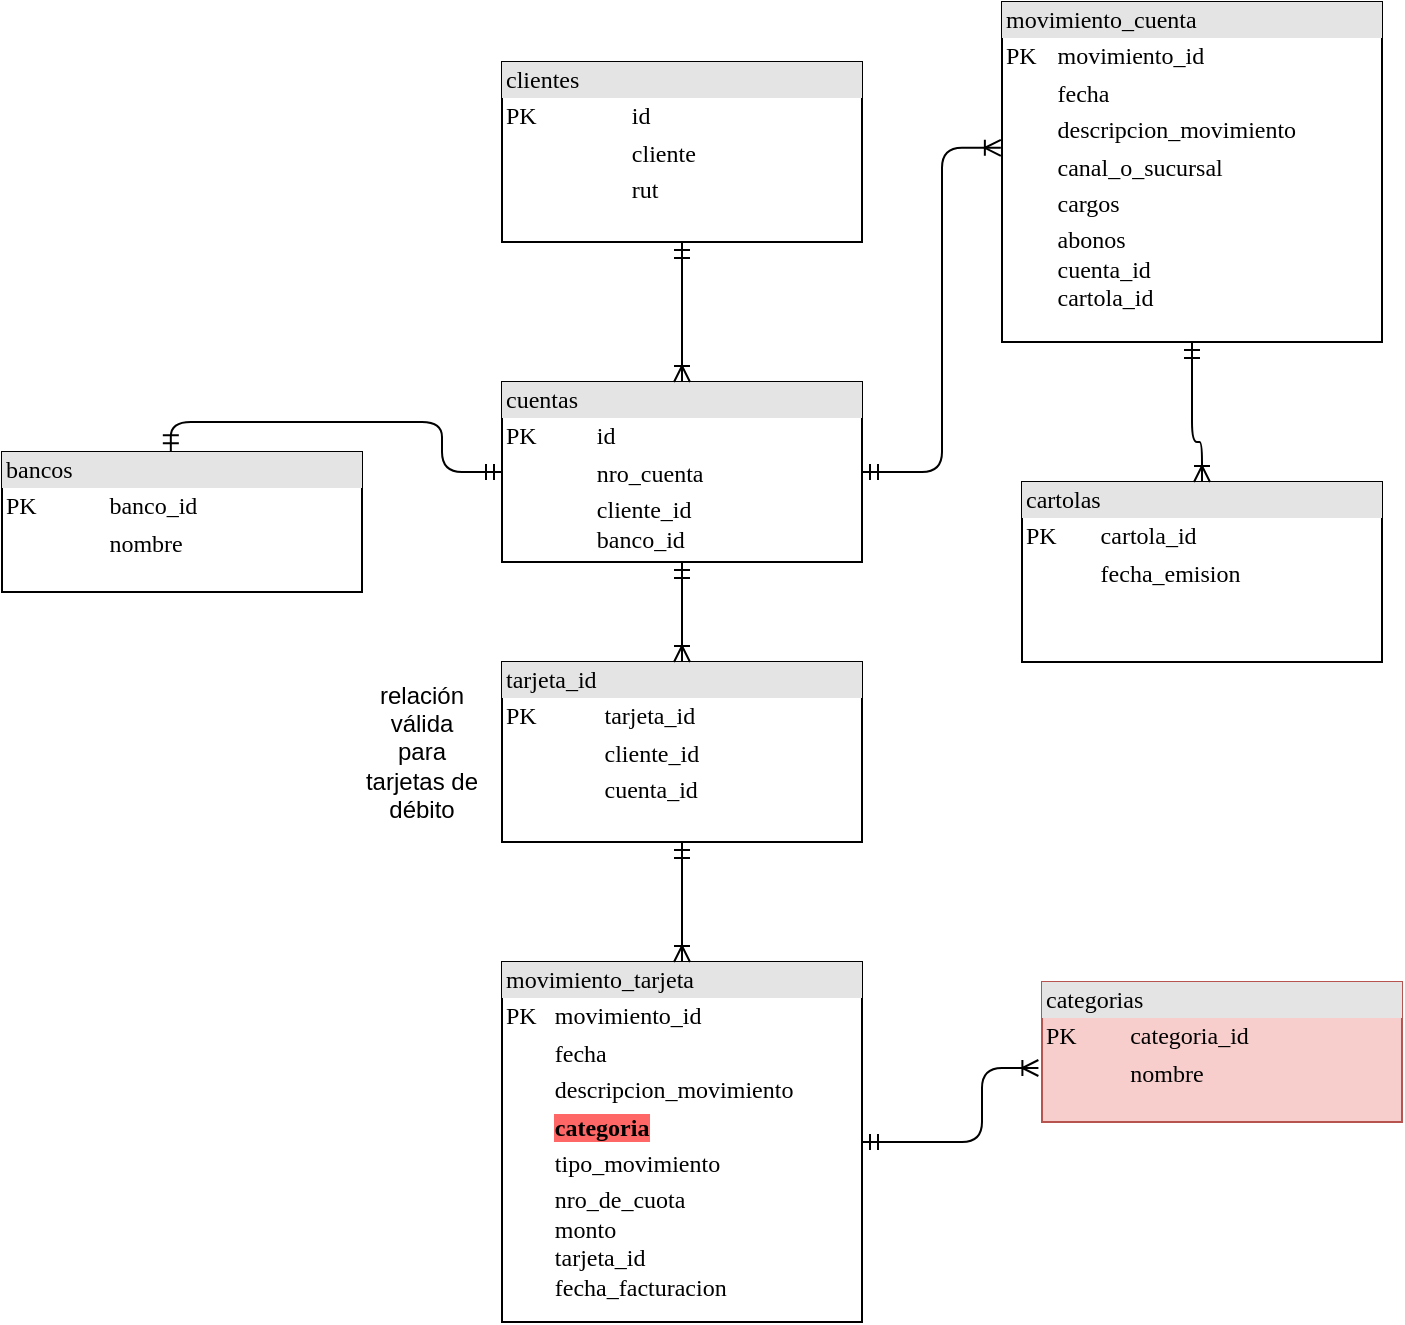 <mxfile version="24.4.4" type="device">
  <diagram name="Page-1" id="2ca16b54-16f6-2749-3443-fa8db7711227">
    <mxGraphModel dx="4734" dy="786" grid="1" gridSize="10" guides="1" tooltips="1" connect="1" arrows="1" fold="1" page="1" pageScale="1" pageWidth="1100" pageHeight="850" background="none" math="0" shadow="0">
      <root>
        <mxCell id="0" />
        <mxCell id="1" parent="0" />
        <mxCell id="2ed32ef02a7f4228-1" value="&lt;div style=&quot;box-sizing:border-box;width:100%;background:#e4e4e4;padding:2px;&quot;&gt;clientes&lt;/div&gt;&lt;table style=&quot;width:100%;font-size:1em;&quot; cellpadding=&quot;2&quot; cellspacing=&quot;0&quot;&gt;&lt;tbody&gt;&lt;tr&gt;&lt;td&gt;PK&lt;/td&gt;&lt;td&gt;id&lt;/td&gt;&lt;/tr&gt;&lt;tr&gt;&lt;td&gt;&lt;br&gt;&lt;/td&gt;&lt;td&gt;cliente&lt;/td&gt;&lt;/tr&gt;&lt;tr&gt;&lt;td&gt;&lt;/td&gt;&lt;td&gt;rut&lt;/td&gt;&lt;/tr&gt;&lt;/tbody&gt;&lt;/table&gt;" style="verticalAlign=top;align=left;overflow=fill;html=1;rounded=0;shadow=0;comic=0;labelBackgroundColor=none;strokeWidth=1;fontFamily=Verdana;fontSize=12" parent="1" vertex="1">
          <mxGeometry x="-3030" y="60" width="180" height="90" as="geometry" />
        </mxCell>
        <mxCell id="2ed32ef02a7f4228-2" value="&lt;div style=&quot;box-sizing: border-box ; width: 100% ; background: #e4e4e4 ; padding: 2px&quot;&gt;movimiento_cuenta&lt;/div&gt;&lt;table style=&quot;width: 100% ; font-size: 1em&quot; cellpadding=&quot;2&quot; cellspacing=&quot;0&quot;&gt;&lt;tbody&gt;&lt;tr&gt;&lt;td&gt;PK&lt;/td&gt;&lt;td&gt;movimiento_id&lt;/td&gt;&lt;/tr&gt;&lt;tr&gt;&lt;td&gt;&lt;br&gt;&lt;/td&gt;&lt;td&gt;fecha&lt;/td&gt;&lt;/tr&gt;&lt;tr&gt;&lt;td&gt;&lt;/td&gt;&lt;td&gt;descripcion_movimiento&lt;/td&gt;&lt;/tr&gt;&lt;tr&gt;&lt;td&gt;&lt;br&gt;&lt;/td&gt;&lt;td&gt;canal_o_sucursal&lt;br&gt;&lt;/td&gt;&lt;/tr&gt;&lt;tr&gt;&lt;td&gt;&lt;br&gt;&lt;/td&gt;&lt;td&gt;cargos&lt;br&gt;&lt;/td&gt;&lt;/tr&gt;&lt;tr&gt;&lt;td&gt;&lt;br&gt;&lt;/td&gt;&lt;td&gt;abonos&lt;br&gt;cuenta_id&lt;br&gt;cartola_id&lt;/td&gt;&lt;/tr&gt;&lt;/tbody&gt;&lt;/table&gt;" style="verticalAlign=top;align=left;overflow=fill;html=1;rounded=0;shadow=0;comic=0;labelBackgroundColor=none;strokeWidth=1;fontFamily=Verdana;fontSize=12" parent="1" vertex="1">
          <mxGeometry x="-2780" y="30" width="190" height="170" as="geometry" />
        </mxCell>
        <mxCell id="2ed32ef02a7f4228-3" value="&lt;div style=&quot;box-sizing: border-box ; width: 100% ; background: #e4e4e4 ; padding: 2px&quot;&gt;tarjeta_id&lt;/div&gt;&lt;table style=&quot;width: 100% ; font-size: 1em&quot; cellpadding=&quot;2&quot; cellspacing=&quot;0&quot;&gt;&lt;tbody&gt;&lt;tr&gt;&lt;td&gt;PK&lt;/td&gt;&lt;td&gt;tarjeta_id&lt;/td&gt;&lt;/tr&gt;&lt;tr&gt;&lt;td&gt;&lt;br&gt;&lt;/td&gt;&lt;td&gt;cliente_id&lt;/td&gt;&lt;/tr&gt;&lt;tr&gt;&lt;td&gt;&lt;/td&gt;&lt;td&gt;cuenta_id&lt;/td&gt;&lt;/tr&gt;&lt;tr&gt;&lt;td&gt;&lt;br&gt;&lt;/td&gt;&lt;td&gt;&lt;br&gt;&lt;/td&gt;&lt;/tr&gt;&lt;/tbody&gt;&lt;/table&gt;" style="verticalAlign=top;align=left;overflow=fill;html=1;rounded=0;shadow=0;comic=0;labelBackgroundColor=none;strokeWidth=1;fontFamily=Verdana;fontSize=12" parent="1" vertex="1">
          <mxGeometry x="-3030" y="360" width="180" height="90" as="geometry" />
        </mxCell>
        <mxCell id="2ed32ef02a7f4228-4" value="&lt;div style=&quot;box-sizing: border-box ; width: 100% ; background: #e4e4e4 ; padding: 2px&quot;&gt;bancos&lt;/div&gt;&lt;table style=&quot;width: 100% ; font-size: 1em&quot; cellpadding=&quot;2&quot; cellspacing=&quot;0&quot;&gt;&lt;tbody&gt;&lt;tr&gt;&lt;td&gt;PK&lt;/td&gt;&lt;td&gt;banco_id&lt;/td&gt;&lt;/tr&gt;&lt;tr&gt;&lt;td&gt;&lt;br&gt;&lt;/td&gt;&lt;td&gt;nombre&lt;/td&gt;&lt;/tr&gt;&lt;tr&gt;&lt;td&gt;&lt;/td&gt;&lt;td&gt;&lt;br&gt;&lt;/td&gt;&lt;/tr&gt;&lt;tr&gt;&lt;td&gt;&lt;br&gt;&lt;/td&gt;&lt;td&gt;&lt;br&gt;&lt;/td&gt;&lt;/tr&gt;&lt;/tbody&gt;&lt;/table&gt;" style="verticalAlign=top;align=left;overflow=fill;html=1;rounded=0;shadow=0;comic=0;labelBackgroundColor=none;strokeWidth=1;fontFamily=Verdana;fontSize=12" parent="1" vertex="1">
          <mxGeometry x="-3280" y="255" width="180" height="70" as="geometry" />
        </mxCell>
        <mxCell id="2ed32ef02a7f4228-15" style="edgeStyle=orthogonalEdgeStyle;html=1;labelBackgroundColor=none;startArrow=ERmandOne;endArrow=ERmandOne;fontFamily=Verdana;fontSize=12;align=left;exitX=0;exitY=0.5;exitDx=0;exitDy=0;entryX=0.469;entryY=-0.006;entryDx=0;entryDy=0;entryPerimeter=0;endFill=0;" parent="1" source="2ed32ef02a7f4228-5" target="2ed32ef02a7f4228-4" edge="1">
          <mxGeometry relative="1" as="geometry">
            <mxPoint x="-3030" y="390" as="targetPoint" />
            <Array as="points">
              <mxPoint x="-3060" y="265" />
              <mxPoint x="-3060" y="240" />
              <mxPoint x="-3196" y="240" />
            </Array>
          </mxGeometry>
        </mxCell>
        <mxCell id="2ed32ef02a7f4228-5" value="&lt;div style=&quot;box-sizing:border-box;width:100%;background:#e4e4e4;padding:2px;&quot;&gt;cuentas&lt;/div&gt;&lt;table style=&quot;width:100%;font-size:1em;&quot; cellpadding=&quot;2&quot; cellspacing=&quot;0&quot;&gt;&lt;tbody&gt;&lt;tr&gt;&lt;td&gt;PK&lt;/td&gt;&lt;td&gt;id&lt;/td&gt;&lt;/tr&gt;&lt;tr&gt;&lt;td&gt;&lt;br&gt;&lt;/td&gt;&lt;td&gt;nro_cuenta&lt;/td&gt;&lt;/tr&gt;&lt;tr&gt;&lt;td&gt;&lt;/td&gt;&lt;td&gt;cliente_id&lt;br&gt;banco_id&lt;br&gt;&lt;/td&gt;&lt;/tr&gt;&lt;/tbody&gt;&lt;/table&gt;" style="verticalAlign=top;align=left;overflow=fill;html=1;rounded=0;shadow=0;comic=0;labelBackgroundColor=none;strokeWidth=1;fontFamily=Verdana;fontSize=12" parent="1" vertex="1">
          <mxGeometry x="-3030" y="220" width="180" height="90" as="geometry" />
        </mxCell>
        <mxCell id="2ed32ef02a7f4228-6" value="&lt;div style=&quot;box-sizing: border-box ; width: 100% ; background: #e4e4e4 ; padding: 2px&quot;&gt;categorias&lt;/div&gt;&lt;table style=&quot;width: 100% ; font-size: 1em&quot; cellpadding=&quot;2&quot; cellspacing=&quot;0&quot;&gt;&lt;tbody&gt;&lt;tr&gt;&lt;td&gt;PK&lt;/td&gt;&lt;td&gt;categoria_id&lt;/td&gt;&lt;/tr&gt;&lt;tr&gt;&lt;td&gt;&lt;br&gt;&lt;/td&gt;&lt;td&gt;nombre&lt;/td&gt;&lt;/tr&gt;&lt;tr&gt;&lt;td&gt;&lt;/td&gt;&lt;td&gt;&lt;br&gt;&lt;/td&gt;&lt;/tr&gt;&lt;/tbody&gt;&lt;/table&gt;" style="verticalAlign=top;align=left;overflow=fill;html=1;rounded=0;shadow=0;comic=0;labelBackgroundColor=none;strokeWidth=1;fontFamily=Verdana;fontSize=12;fillColor=#f8cecc;strokeColor=#b85450;" parent="1" vertex="1">
          <mxGeometry x="-2760" y="520" width="180" height="70" as="geometry" />
        </mxCell>
        <mxCell id="2ed32ef02a7f4228-11" value="&lt;div style=&quot;box-sizing:border-box;width:100%;background:#e4e4e4;padding:2px;&quot;&gt;cartolas&lt;/div&gt;&lt;table style=&quot;width:100%;font-size:1em;&quot; cellpadding=&quot;2&quot; cellspacing=&quot;0&quot;&gt;&lt;tbody&gt;&lt;tr&gt;&lt;td&gt;PK&lt;/td&gt;&lt;td&gt;cartola_id&lt;/td&gt;&lt;/tr&gt;&lt;tr&gt;&lt;td&gt;&lt;br&gt;&lt;/td&gt;&lt;td&gt;fecha_emision&lt;/td&gt;&lt;/tr&gt;&lt;tr&gt;&lt;td&gt;&lt;/td&gt;&lt;td&gt;&lt;br&gt;&lt;/td&gt;&lt;/tr&gt;&lt;/tbody&gt;&lt;/table&gt;" style="verticalAlign=top;align=left;overflow=fill;html=1;rounded=0;shadow=0;comic=0;labelBackgroundColor=none;strokeWidth=1;fontFamily=Verdana;fontSize=12" parent="1" vertex="1">
          <mxGeometry x="-2770" y="270" width="180" height="90" as="geometry" />
        </mxCell>
        <mxCell id="2ed32ef02a7f4228-12" value="&lt;div style=&quot;box-sizing: border-box ; width: 100% ; background: #e4e4e4 ; padding: 2px&quot;&gt;movimiento_tarjeta&lt;/div&gt;&lt;table style=&quot;width: 100% ; font-size: 1em&quot; cellpadding=&quot;2&quot; cellspacing=&quot;0&quot;&gt;&lt;tbody&gt;&lt;tr&gt;&lt;td&gt;PK&lt;/td&gt;&lt;td&gt;movimiento_id&lt;/td&gt;&lt;/tr&gt;&lt;tr&gt;&lt;td&gt;&lt;br&gt;&lt;/td&gt;&lt;td&gt;fecha&lt;/td&gt;&lt;/tr&gt;&lt;tr&gt;&lt;td&gt;&lt;/td&gt;&lt;td&gt;descripcion_movimiento&lt;/td&gt;&lt;/tr&gt;&lt;tr&gt;&lt;td&gt;&lt;br&gt;&lt;/td&gt;&lt;td&gt;&lt;b style=&quot;background-color: rgb(255, 102, 102);&quot;&gt;categoria&lt;/b&gt;&lt;br&gt;&lt;/td&gt;&lt;/tr&gt;&lt;tr&gt;&lt;td&gt;&lt;br&gt;&lt;/td&gt;&lt;td&gt;tipo_movimiento&lt;/td&gt;&lt;/tr&gt;&lt;tr&gt;&lt;td&gt;&lt;br&gt;&lt;/td&gt;&lt;td&gt;nro_de_cuota&lt;br&gt;monto&lt;br&gt;tarjeta_id&lt;br&gt;fecha_facturacion&lt;/td&gt;&lt;/tr&gt;&lt;/tbody&gt;&lt;/table&gt;" style="verticalAlign=top;align=left;overflow=fill;html=1;rounded=0;shadow=0;comic=0;labelBackgroundColor=none;strokeWidth=1;fontFamily=Verdana;fontSize=12" parent="1" vertex="1">
          <mxGeometry x="-3030" y="510" width="180" height="180" as="geometry" />
        </mxCell>
        <mxCell id="2ed32ef02a7f4228-13" value="" style="edgeStyle=orthogonalEdgeStyle;html=1;endArrow=ERoneToMany;startArrow=ERmandOne;labelBackgroundColor=none;fontFamily=Verdana;fontSize=12;align=left;exitX=0.5;exitY=1;entryX=0.5;entryY=0;exitDx=0;exitDy=0;entryDx=0;entryDy=0;" parent="1" source="2ed32ef02a7f4228-1" target="2ed32ef02a7f4228-5" edge="1">
          <mxGeometry width="100" height="100" relative="1" as="geometry">
            <mxPoint x="-2790" y="330" as="sourcePoint" />
            <mxPoint x="-2690" y="230" as="targetPoint" />
            <Array as="points">
              <mxPoint x="-2940" y="190" />
              <mxPoint x="-2940" y="190" />
            </Array>
          </mxGeometry>
        </mxCell>
        <mxCell id="7z5iM_P0kmN4iwEaU06R-1" style="edgeStyle=orthogonalEdgeStyle;html=1;labelBackgroundColor=none;startArrow=ERmandOne;endArrow=ERoneToMany;fontFamily=Verdana;fontSize=12;align=left;exitX=0.5;exitY=1;exitDx=0;exitDy=0;entryX=0.5;entryY=0;entryDx=0;entryDy=0;" edge="1" parent="1" source="2ed32ef02a7f4228-3" target="2ed32ef02a7f4228-12">
          <mxGeometry relative="1" as="geometry">
            <mxPoint x="-2935" y="739" as="sourcePoint" />
            <mxPoint x="-3024.1" y="939.48" as="targetPoint" />
            <Array as="points">
              <mxPoint x="-2940" y="490" />
              <mxPoint x="-2940" y="490" />
            </Array>
          </mxGeometry>
        </mxCell>
        <mxCell id="7z5iM_P0kmN4iwEaU06R-2" style="edgeStyle=orthogonalEdgeStyle;html=1;labelBackgroundColor=none;startArrow=ERmandOne;endArrow=ERoneToMany;fontFamily=Verdana;fontSize=12;align=left;exitX=0.5;exitY=1;exitDx=0;exitDy=0;entryX=0.5;entryY=0;entryDx=0;entryDy=0;" edge="1" parent="1" source="2ed32ef02a7f4228-5" target="2ed32ef02a7f4228-3">
          <mxGeometry relative="1" as="geometry">
            <mxPoint x="-2990" y="360.0" as="sourcePoint" />
            <mxPoint x="-2990" y="470" as="targetPoint" />
            <Array as="points">
              <mxPoint x="-2940" y="330" />
              <mxPoint x="-2940" y="330" />
            </Array>
          </mxGeometry>
        </mxCell>
        <mxCell id="7z5iM_P0kmN4iwEaU06R-3" style="edgeStyle=orthogonalEdgeStyle;html=1;labelBackgroundColor=none;startArrow=ERmandOne;endArrow=ERoneToMany;fontFamily=Verdana;fontSize=12;align=left;entryX=-0.003;entryY=0.429;entryDx=0;entryDy=0;endFill=0;entryPerimeter=0;exitX=1;exitY=0.5;exitDx=0;exitDy=0;" edge="1" parent="1" source="2ed32ef02a7f4228-5" target="2ed32ef02a7f4228-2">
          <mxGeometry relative="1" as="geometry">
            <mxPoint x="-2780" y="200" as="sourcePoint" />
            <mxPoint x="-2790" y="210" as="targetPoint" />
            <Array as="points">
              <mxPoint x="-2810" y="265" />
              <mxPoint x="-2810" y="103" />
            </Array>
          </mxGeometry>
        </mxCell>
        <mxCell id="7z5iM_P0kmN4iwEaU06R-5" value="relación válida para tarjetas de débito" style="text;html=1;align=center;verticalAlign=middle;whiteSpace=wrap;rounded=0;" vertex="1" parent="1">
          <mxGeometry x="-3100" y="390" width="60" height="30" as="geometry" />
        </mxCell>
        <mxCell id="7z5iM_P0kmN4iwEaU06R-7" style="edgeStyle=orthogonalEdgeStyle;html=1;labelBackgroundColor=none;startArrow=ERmandOne;endArrow=ERoneToMany;fontFamily=Verdana;fontSize=12;align=left;endFill=0;exitX=0.5;exitY=1;exitDx=0;exitDy=0;entryX=0.5;entryY=0;entryDx=0;entryDy=0;" edge="1" parent="1" source="2ed32ef02a7f4228-2" target="2ed32ef02a7f4228-11">
          <mxGeometry relative="1" as="geometry">
            <mxPoint x="-2667.5" y="280" as="sourcePoint" />
            <mxPoint x="-2670" y="260" as="targetPoint" />
            <Array as="points">
              <mxPoint x="-2685" y="250" />
              <mxPoint x="-2680" y="250" />
            </Array>
          </mxGeometry>
        </mxCell>
        <mxCell id="7z5iM_P0kmN4iwEaU06R-28" style="edgeStyle=orthogonalEdgeStyle;html=1;labelBackgroundColor=none;startArrow=ERmandOne;endArrow=ERoneToMany;fontFamily=Verdana;fontSize=12;align=left;entryX=-0.01;entryY=0.619;entryDx=0;entryDy=0;entryPerimeter=0;exitX=1;exitY=0.5;exitDx=0;exitDy=0;" edge="1" parent="1" source="2ed32ef02a7f4228-12" target="2ed32ef02a7f4228-6">
          <mxGeometry relative="1" as="geometry">
            <mxPoint x="-2790" y="530" as="sourcePoint" />
            <mxPoint x="-2840" y="590" as="targetPoint" />
            <Array as="points">
              <mxPoint x="-2790" y="600" />
              <mxPoint x="-2790" y="563" />
              <mxPoint x="-2762" y="563" />
            </Array>
          </mxGeometry>
        </mxCell>
      </root>
    </mxGraphModel>
  </diagram>
</mxfile>
